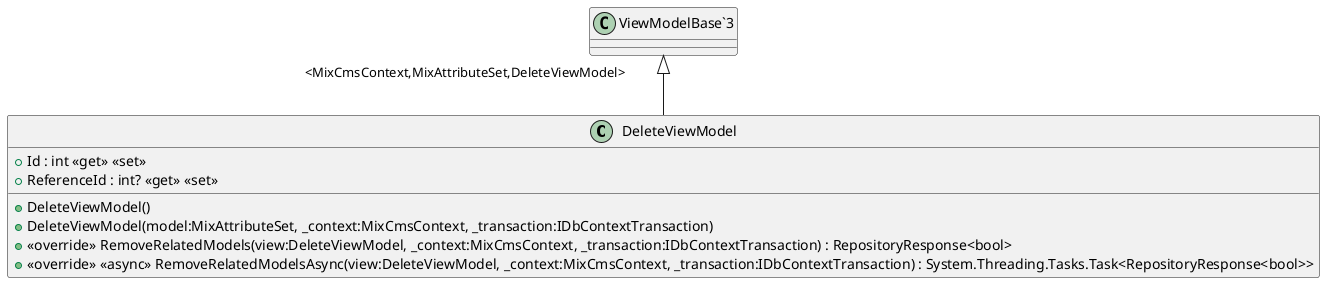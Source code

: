 @startuml
class DeleteViewModel {
    + Id : int <<get>> <<set>>
    + ReferenceId : int? <<get>> <<set>>
    + DeleteViewModel()
    + DeleteViewModel(model:MixAttributeSet, _context:MixCmsContext, _transaction:IDbContextTransaction)
    + <<override>> RemoveRelatedModels(view:DeleteViewModel, _context:MixCmsContext, _transaction:IDbContextTransaction) : RepositoryResponse<bool>
    + <<override>> <<async>> RemoveRelatedModelsAsync(view:DeleteViewModel, _context:MixCmsContext, _transaction:IDbContextTransaction) : System.Threading.Tasks.Task<RepositoryResponse<bool>>
}
"ViewModelBase`3" "<MixCmsContext,MixAttributeSet,DeleteViewModel>" <|-- DeleteViewModel
@enduml

